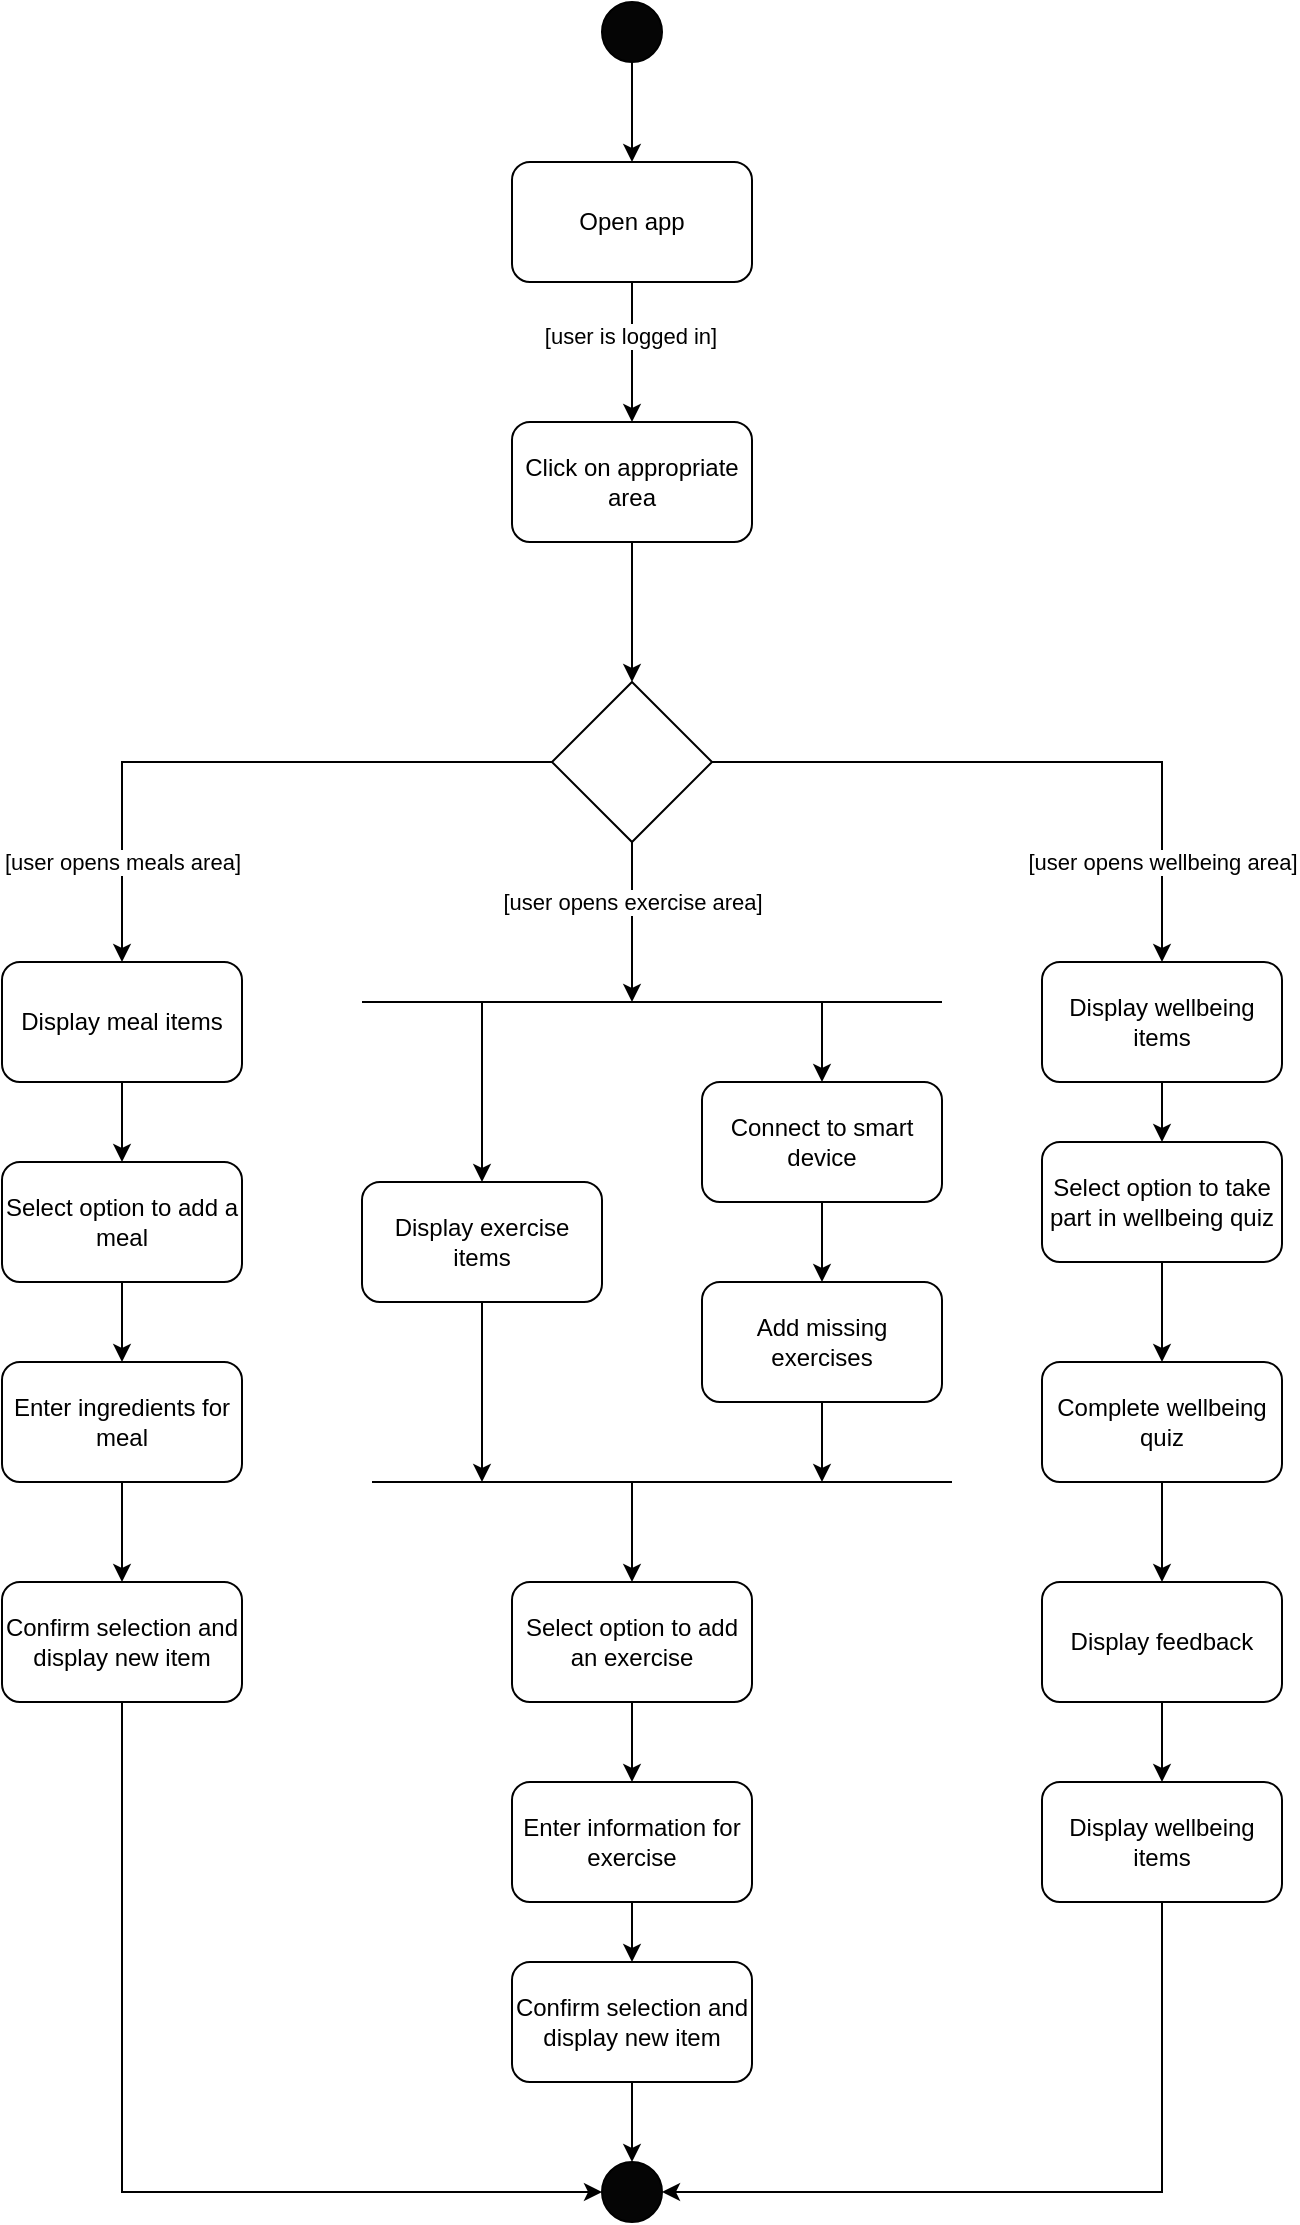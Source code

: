 <mxfile version="20.4.0" type="github">
  <diagram id="6sawWgEjeu06iD6EJekM" name="Page-1">
    <mxGraphModel dx="2585" dy="1371" grid="0" gridSize="10" guides="1" tooltips="1" connect="1" arrows="1" fold="1" page="1" pageScale="1" pageWidth="827" pageHeight="1169" math="0" shadow="0">
      <root>
        <mxCell id="0" />
        <mxCell id="1" parent="0" />
        <mxCell id="5s7QA5Iz82F6_0--fALQ-1" value="" style="edgeStyle=orthogonalEdgeStyle;rounded=0;orthogonalLoop=1;jettySize=auto;html=1;" edge="1" parent="1" source="5s7QA5Iz82F6_0--fALQ-2" target="5s7QA5Iz82F6_0--fALQ-5">
          <mxGeometry relative="1" as="geometry" />
        </mxCell>
        <mxCell id="5s7QA5Iz82F6_0--fALQ-2" value="" style="ellipse;whiteSpace=wrap;html=1;direction=east;fillColor=#050505;" vertex="1" parent="1">
          <mxGeometry x="360" y="30" width="30" height="30" as="geometry" />
        </mxCell>
        <mxCell id="5s7QA5Iz82F6_0--fALQ-3" value="" style="edgeStyle=orthogonalEdgeStyle;rounded=0;orthogonalLoop=1;jettySize=auto;html=1;" edge="1" parent="1" source="5s7QA5Iz82F6_0--fALQ-5" target="5s7QA5Iz82F6_0--fALQ-10">
          <mxGeometry relative="1" as="geometry" />
        </mxCell>
        <mxCell id="5s7QA5Iz82F6_0--fALQ-4" value="[user is logged in]" style="edgeLabel;html=1;align=center;verticalAlign=middle;resizable=0;points=[];" vertex="1" connectable="0" parent="5s7QA5Iz82F6_0--fALQ-3">
          <mxGeometry x="-0.25" y="-1" relative="1" as="geometry">
            <mxPoint as="offset" />
          </mxGeometry>
        </mxCell>
        <mxCell id="5s7QA5Iz82F6_0--fALQ-5" value="Open app" style="rounded=1;whiteSpace=wrap;html=1;fillColor=#FFFFFF;" vertex="1" parent="1">
          <mxGeometry x="315" y="110" width="120" height="60" as="geometry" />
        </mxCell>
        <mxCell id="5s7QA5Iz82F6_0--fALQ-21" style="edgeStyle=orthogonalEdgeStyle;rounded=0;orthogonalLoop=1;jettySize=auto;html=1;entryX=0.5;entryY=0;entryDx=0;entryDy=0;" edge="1" parent="1" source="5s7QA5Iz82F6_0--fALQ-10" target="5s7QA5Iz82F6_0--fALQ-35">
          <mxGeometry relative="1" as="geometry">
            <mxPoint x="375" y="430" as="targetPoint" />
          </mxGeometry>
        </mxCell>
        <mxCell id="5s7QA5Iz82F6_0--fALQ-22" style="edgeStyle=orthogonalEdgeStyle;rounded=0;orthogonalLoop=1;jettySize=auto;html=1;entryX=0.5;entryY=0;entryDx=0;entryDy=0;exitX=0;exitY=0.5;exitDx=0;exitDy=0;" edge="1" parent="1" source="5s7QA5Iz82F6_0--fALQ-35" target="5s7QA5Iz82F6_0--fALQ-12">
          <mxGeometry relative="1" as="geometry">
            <Array as="points">
              <mxPoint x="120" y="410" />
            </Array>
          </mxGeometry>
        </mxCell>
        <mxCell id="5s7QA5Iz82F6_0--fALQ-26" value="[user opens meals area]" style="edgeLabel;html=1;align=center;verticalAlign=middle;resizable=0;points=[];" vertex="1" connectable="0" parent="5s7QA5Iz82F6_0--fALQ-22">
          <mxGeometry x="0.746" y="-1" relative="1" as="geometry">
            <mxPoint x="1" y="-10" as="offset" />
          </mxGeometry>
        </mxCell>
        <mxCell id="5s7QA5Iz82F6_0--fALQ-23" style="edgeStyle=orthogonalEdgeStyle;rounded=0;orthogonalLoop=1;jettySize=auto;html=1;entryX=0.5;entryY=0;entryDx=0;entryDy=0;exitX=1;exitY=0.5;exitDx=0;exitDy=0;" edge="1" parent="1" source="5s7QA5Iz82F6_0--fALQ-35" target="5s7QA5Iz82F6_0--fALQ-16">
          <mxGeometry relative="1" as="geometry">
            <Array as="points">
              <mxPoint x="640" y="410" />
            </Array>
          </mxGeometry>
        </mxCell>
        <mxCell id="5s7QA5Iz82F6_0--fALQ-28" value="[user opens wellbeing area]" style="edgeLabel;html=1;align=center;verticalAlign=middle;resizable=0;points=[];" vertex="1" connectable="0" parent="5s7QA5Iz82F6_0--fALQ-23">
          <mxGeometry x="0.746" y="-1" relative="1" as="geometry">
            <mxPoint x="1" y="-9" as="offset" />
          </mxGeometry>
        </mxCell>
        <mxCell id="5s7QA5Iz82F6_0--fALQ-10" value="Click on appropriate area" style="rounded=1;whiteSpace=wrap;html=1;fillColor=#FFFFFF;" vertex="1" parent="1">
          <mxGeometry x="315" y="240" width="120" height="60" as="geometry" />
        </mxCell>
        <mxCell id="5s7QA5Iz82F6_0--fALQ-30" value="" style="edgeStyle=orthogonalEdgeStyle;rounded=0;orthogonalLoop=1;jettySize=auto;html=1;" edge="1" parent="1" source="5s7QA5Iz82F6_0--fALQ-12" target="5s7QA5Iz82F6_0--fALQ-29">
          <mxGeometry relative="1" as="geometry" />
        </mxCell>
        <mxCell id="5s7QA5Iz82F6_0--fALQ-12" value="Display meal items" style="rounded=1;whiteSpace=wrap;html=1;fillColor=#FFFFFF;" vertex="1" parent="1">
          <mxGeometry x="60" y="510" width="120" height="60" as="geometry" />
        </mxCell>
        <mxCell id="5s7QA5Iz82F6_0--fALQ-60" style="edgeStyle=orthogonalEdgeStyle;rounded=0;orthogonalLoop=1;jettySize=auto;html=1;entryX=0.5;entryY=0;entryDx=0;entryDy=0;" edge="1" parent="1" source="5s7QA5Iz82F6_0--fALQ-16" target="5s7QA5Iz82F6_0--fALQ-57">
          <mxGeometry relative="1" as="geometry" />
        </mxCell>
        <mxCell id="5s7QA5Iz82F6_0--fALQ-16" value="Display wellbeing items" style="rounded=1;whiteSpace=wrap;html=1;fillColor=#FFFFFF;" vertex="1" parent="1">
          <mxGeometry x="580" y="510" width="120" height="60" as="geometry" />
        </mxCell>
        <mxCell id="5s7QA5Iz82F6_0--fALQ-52" style="edgeStyle=orthogonalEdgeStyle;rounded=0;orthogonalLoop=1;jettySize=auto;html=1;" edge="1" parent="1" source="5s7QA5Iz82F6_0--fALQ-24">
          <mxGeometry relative="1" as="geometry">
            <mxPoint x="300" y="770" as="targetPoint" />
          </mxGeometry>
        </mxCell>
        <mxCell id="5s7QA5Iz82F6_0--fALQ-24" value="Display exercise items" style="rounded=1;whiteSpace=wrap;html=1;fillColor=#FFFFFF;" vertex="1" parent="1">
          <mxGeometry x="240" y="620" width="120" height="60" as="geometry" />
        </mxCell>
        <mxCell id="5s7QA5Iz82F6_0--fALQ-32" value="" style="edgeStyle=orthogonalEdgeStyle;rounded=0;orthogonalLoop=1;jettySize=auto;html=1;" edge="1" parent="1" source="5s7QA5Iz82F6_0--fALQ-29" target="5s7QA5Iz82F6_0--fALQ-31">
          <mxGeometry relative="1" as="geometry" />
        </mxCell>
        <mxCell id="5s7QA5Iz82F6_0--fALQ-29" value="Select option to add a meal" style="rounded=1;whiteSpace=wrap;html=1;fillColor=#FFFFFF;" vertex="1" parent="1">
          <mxGeometry x="60" y="610" width="120" height="60" as="geometry" />
        </mxCell>
        <mxCell id="5s7QA5Iz82F6_0--fALQ-34" value="" style="edgeStyle=orthogonalEdgeStyle;rounded=0;orthogonalLoop=1;jettySize=auto;html=1;" edge="1" parent="1" source="5s7QA5Iz82F6_0--fALQ-31" target="5s7QA5Iz82F6_0--fALQ-33">
          <mxGeometry relative="1" as="geometry" />
        </mxCell>
        <mxCell id="5s7QA5Iz82F6_0--fALQ-31" value="Enter ingredients for meal" style="rounded=1;whiteSpace=wrap;html=1;fillColor=#FFFFFF;" vertex="1" parent="1">
          <mxGeometry x="60" y="710" width="120" height="60" as="geometry" />
        </mxCell>
        <mxCell id="5s7QA5Iz82F6_0--fALQ-67" style="edgeStyle=orthogonalEdgeStyle;rounded=0;orthogonalLoop=1;jettySize=auto;html=1;entryX=0;entryY=0.5;entryDx=0;entryDy=0;" edge="1" parent="1" source="5s7QA5Iz82F6_0--fALQ-33" target="5s7QA5Iz82F6_0--fALQ-65">
          <mxGeometry relative="1" as="geometry">
            <Array as="points">
              <mxPoint x="120" y="1125" />
            </Array>
          </mxGeometry>
        </mxCell>
        <mxCell id="5s7QA5Iz82F6_0--fALQ-33" value="Confirm selection and display new item" style="rounded=1;whiteSpace=wrap;html=1;fillColor=#FFFFFF;" vertex="1" parent="1">
          <mxGeometry x="60" y="820" width="120" height="60" as="geometry" />
        </mxCell>
        <mxCell id="5s7QA5Iz82F6_0--fALQ-46" style="edgeStyle=orthogonalEdgeStyle;rounded=0;orthogonalLoop=1;jettySize=auto;html=1;exitX=0.5;exitY=1;exitDx=0;exitDy=0;" edge="1" parent="1" source="5s7QA5Iz82F6_0--fALQ-35">
          <mxGeometry relative="1" as="geometry">
            <mxPoint x="375" y="455" as="sourcePoint" />
            <mxPoint x="375" y="530" as="targetPoint" />
            <Array as="points">
              <mxPoint x="375" y="520" />
              <mxPoint x="375" y="520" />
            </Array>
          </mxGeometry>
        </mxCell>
        <mxCell id="5s7QA5Iz82F6_0--fALQ-47" value="[user opens exercise area]" style="edgeLabel;html=1;align=center;verticalAlign=middle;resizable=0;points=[];" vertex="1" connectable="0" parent="5s7QA5Iz82F6_0--fALQ-46">
          <mxGeometry x="-0.602" y="-1" relative="1" as="geometry">
            <mxPoint x="1" y="14" as="offset" />
          </mxGeometry>
        </mxCell>
        <mxCell id="5s7QA5Iz82F6_0--fALQ-35" value="" style="rhombus;whiteSpace=wrap;html=1;" vertex="1" parent="1">
          <mxGeometry x="335" y="370" width="80" height="80" as="geometry" />
        </mxCell>
        <mxCell id="5s7QA5Iz82F6_0--fALQ-41" value="" style="edgeStyle=orthogonalEdgeStyle;rounded=0;orthogonalLoop=1;jettySize=auto;html=1;" edge="1" parent="1" source="5s7QA5Iz82F6_0--fALQ-38" target="5s7QA5Iz82F6_0--fALQ-40">
          <mxGeometry relative="1" as="geometry" />
        </mxCell>
        <mxCell id="5s7QA5Iz82F6_0--fALQ-38" value="Select option to add an exercise" style="rounded=1;whiteSpace=wrap;html=1;fillColor=#FFFFFF;" vertex="1" parent="1">
          <mxGeometry x="315" y="820" width="120" height="60" as="geometry" />
        </mxCell>
        <mxCell id="5s7QA5Iz82F6_0--fALQ-56" style="edgeStyle=orthogonalEdgeStyle;rounded=0;orthogonalLoop=1;jettySize=auto;html=1;entryX=0.5;entryY=0;entryDx=0;entryDy=0;" edge="1" parent="1" source="5s7QA5Iz82F6_0--fALQ-40" target="5s7QA5Iz82F6_0--fALQ-55">
          <mxGeometry relative="1" as="geometry" />
        </mxCell>
        <mxCell id="5s7QA5Iz82F6_0--fALQ-40" value="Enter information for exercise" style="rounded=1;whiteSpace=wrap;html=1;fillColor=#FFFFFF;" vertex="1" parent="1">
          <mxGeometry x="315" y="920" width="120" height="60" as="geometry" />
        </mxCell>
        <mxCell id="5s7QA5Iz82F6_0--fALQ-50" value="" style="edgeStyle=orthogonalEdgeStyle;rounded=0;orthogonalLoop=1;jettySize=auto;html=1;" edge="1" parent="1" source="5s7QA5Iz82F6_0--fALQ-43" target="5s7QA5Iz82F6_0--fALQ-44">
          <mxGeometry relative="1" as="geometry" />
        </mxCell>
        <mxCell id="5s7QA5Iz82F6_0--fALQ-43" value="Connect to smart device" style="rounded=1;whiteSpace=wrap;html=1;fillColor=#FFFFFF;" vertex="1" parent="1">
          <mxGeometry x="410" y="570" width="120" height="60" as="geometry" />
        </mxCell>
        <mxCell id="5s7QA5Iz82F6_0--fALQ-53" style="edgeStyle=orthogonalEdgeStyle;rounded=0;orthogonalLoop=1;jettySize=auto;html=1;" edge="1" parent="1" source="5s7QA5Iz82F6_0--fALQ-44">
          <mxGeometry relative="1" as="geometry">
            <mxPoint x="470" y="770" as="targetPoint" />
          </mxGeometry>
        </mxCell>
        <mxCell id="5s7QA5Iz82F6_0--fALQ-44" value="Add missing exercises" style="rounded=1;whiteSpace=wrap;html=1;fillColor=#FFFFFF;" vertex="1" parent="1">
          <mxGeometry x="410" y="670" width="120" height="60" as="geometry" />
        </mxCell>
        <mxCell id="5s7QA5Iz82F6_0--fALQ-45" value="" style="endArrow=none;html=1;rounded=0;" edge="1" parent="1">
          <mxGeometry width="50" height="50" relative="1" as="geometry">
            <mxPoint x="240" y="530" as="sourcePoint" />
            <mxPoint x="530" y="530" as="targetPoint" />
          </mxGeometry>
        </mxCell>
        <mxCell id="5s7QA5Iz82F6_0--fALQ-48" value="" style="endArrow=classic;html=1;rounded=0;entryX=0.5;entryY=0;entryDx=0;entryDy=0;" edge="1" parent="1" target="5s7QA5Iz82F6_0--fALQ-24">
          <mxGeometry width="50" height="50" relative="1" as="geometry">
            <mxPoint x="300" y="530" as="sourcePoint" />
            <mxPoint x="430" y="570" as="targetPoint" />
          </mxGeometry>
        </mxCell>
        <mxCell id="5s7QA5Iz82F6_0--fALQ-49" value="" style="endArrow=classic;html=1;rounded=0;entryX=0.5;entryY=0;entryDx=0;entryDy=0;" edge="1" parent="1" target="5s7QA5Iz82F6_0--fALQ-43">
          <mxGeometry width="50" height="50" relative="1" as="geometry">
            <mxPoint x="470" y="530" as="sourcePoint" />
            <mxPoint x="310" y="570" as="targetPoint" />
          </mxGeometry>
        </mxCell>
        <mxCell id="5s7QA5Iz82F6_0--fALQ-51" value="" style="endArrow=none;html=1;rounded=0;" edge="1" parent="1">
          <mxGeometry width="50" height="50" relative="1" as="geometry">
            <mxPoint x="245" y="770" as="sourcePoint" />
            <mxPoint x="535" y="770" as="targetPoint" />
          </mxGeometry>
        </mxCell>
        <mxCell id="5s7QA5Iz82F6_0--fALQ-54" value="" style="endArrow=classic;html=1;rounded=0;entryX=0.5;entryY=0;entryDx=0;entryDy=0;" edge="1" parent="1" target="5s7QA5Iz82F6_0--fALQ-38">
          <mxGeometry width="50" height="50" relative="1" as="geometry">
            <mxPoint x="375" y="770" as="sourcePoint" />
            <mxPoint x="400" y="800" as="targetPoint" />
          </mxGeometry>
        </mxCell>
        <mxCell id="5s7QA5Iz82F6_0--fALQ-66" value="" style="edgeStyle=orthogonalEdgeStyle;rounded=0;orthogonalLoop=1;jettySize=auto;html=1;" edge="1" parent="1" source="5s7QA5Iz82F6_0--fALQ-55" target="5s7QA5Iz82F6_0--fALQ-65">
          <mxGeometry relative="1" as="geometry" />
        </mxCell>
        <mxCell id="5s7QA5Iz82F6_0--fALQ-55" value="Confirm selection and display new item" style="rounded=1;whiteSpace=wrap;html=1;fillColor=#FFFFFF;" vertex="1" parent="1">
          <mxGeometry x="315" y="1010" width="120" height="60" as="geometry" />
        </mxCell>
        <mxCell id="5s7QA5Iz82F6_0--fALQ-64" style="edgeStyle=orthogonalEdgeStyle;rounded=0;orthogonalLoop=1;jettySize=auto;html=1;entryX=0.5;entryY=0;entryDx=0;entryDy=0;" edge="1" parent="1" source="5s7QA5Iz82F6_0--fALQ-57" target="5s7QA5Iz82F6_0--fALQ-58">
          <mxGeometry relative="1" as="geometry" />
        </mxCell>
        <mxCell id="5s7QA5Iz82F6_0--fALQ-57" value="Select option to take part in wellbeing quiz" style="rounded=1;whiteSpace=wrap;html=1;fillColor=#FFFFFF;" vertex="1" parent="1">
          <mxGeometry x="580" y="600" width="120" height="60" as="geometry" />
        </mxCell>
        <mxCell id="5s7QA5Iz82F6_0--fALQ-63" style="edgeStyle=orthogonalEdgeStyle;rounded=0;orthogonalLoop=1;jettySize=auto;html=1;entryX=0.5;entryY=0;entryDx=0;entryDy=0;" edge="1" parent="1" source="5s7QA5Iz82F6_0--fALQ-58" target="5s7QA5Iz82F6_0--fALQ-59">
          <mxGeometry relative="1" as="geometry">
            <mxPoint x="640" y="790" as="targetPoint" />
          </mxGeometry>
        </mxCell>
        <mxCell id="5s7QA5Iz82F6_0--fALQ-58" value="Complete wellbeing quiz" style="rounded=1;whiteSpace=wrap;html=1;fillColor=#FFFFFF;" vertex="1" parent="1">
          <mxGeometry x="580" y="710" width="120" height="60" as="geometry" />
        </mxCell>
        <mxCell id="5s7QA5Iz82F6_0--fALQ-62" value="" style="edgeStyle=orthogonalEdgeStyle;rounded=0;orthogonalLoop=1;jettySize=auto;html=1;" edge="1" parent="1" source="5s7QA5Iz82F6_0--fALQ-59" target="5s7QA5Iz82F6_0--fALQ-61">
          <mxGeometry relative="1" as="geometry" />
        </mxCell>
        <mxCell id="5s7QA5Iz82F6_0--fALQ-59" value="Display feedback" style="rounded=1;whiteSpace=wrap;html=1;fillColor=#FFFFFF;" vertex="1" parent="1">
          <mxGeometry x="580" y="820" width="120" height="60" as="geometry" />
        </mxCell>
        <mxCell id="5s7QA5Iz82F6_0--fALQ-68" style="edgeStyle=orthogonalEdgeStyle;rounded=0;orthogonalLoop=1;jettySize=auto;html=1;entryX=1;entryY=0.5;entryDx=0;entryDy=0;" edge="1" parent="1" source="5s7QA5Iz82F6_0--fALQ-61" target="5s7QA5Iz82F6_0--fALQ-65">
          <mxGeometry relative="1" as="geometry">
            <Array as="points">
              <mxPoint x="640" y="1125" />
            </Array>
          </mxGeometry>
        </mxCell>
        <mxCell id="5s7QA5Iz82F6_0--fALQ-61" value="Display wellbeing items" style="rounded=1;whiteSpace=wrap;html=1;fillColor=#FFFFFF;" vertex="1" parent="1">
          <mxGeometry x="580" y="920" width="120" height="60" as="geometry" />
        </mxCell>
        <mxCell id="5s7QA5Iz82F6_0--fALQ-65" value="" style="ellipse;whiteSpace=wrap;html=1;direction=east;fillColor=#050505;" vertex="1" parent="1">
          <mxGeometry x="360" y="1110" width="30" height="30" as="geometry" />
        </mxCell>
      </root>
    </mxGraphModel>
  </diagram>
</mxfile>
